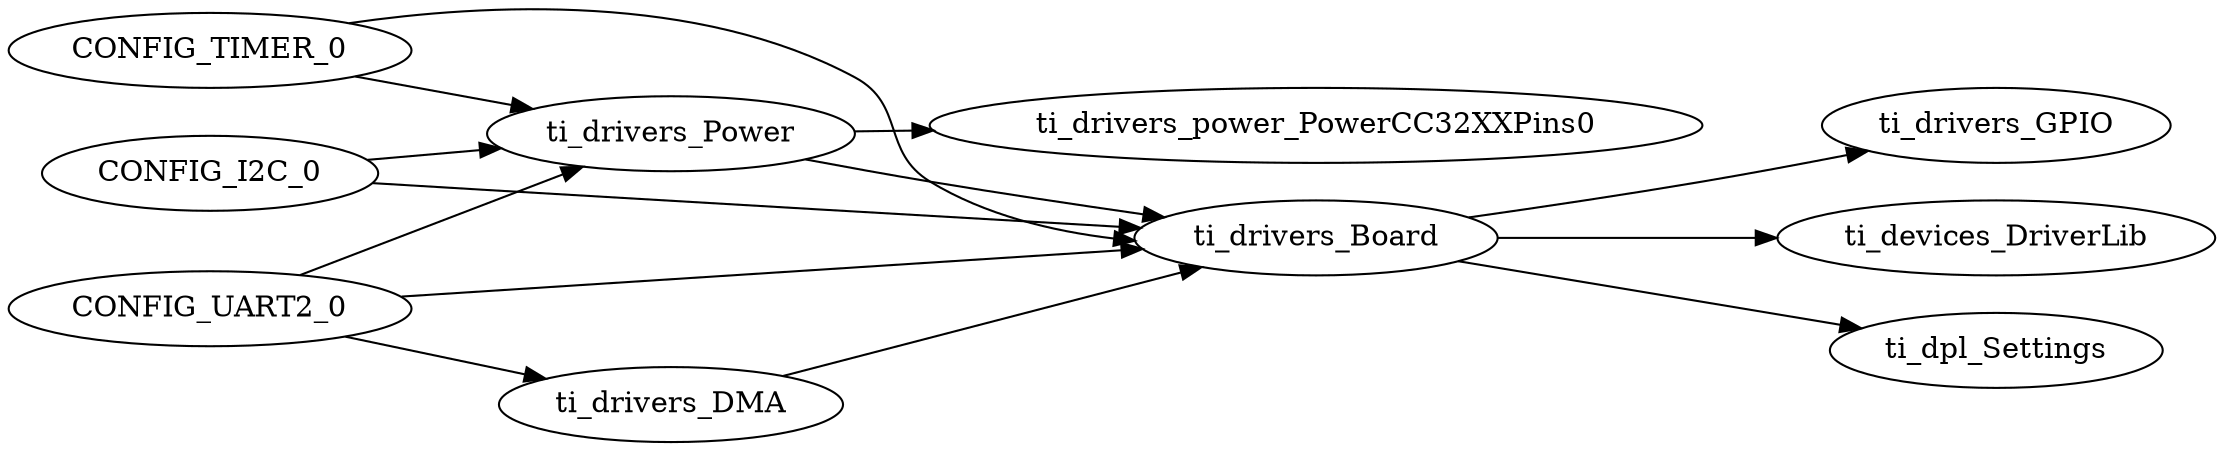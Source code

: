 digraph Model
{
    graph[rankdir=LR]

    // mod.$name=/ti/devices/DriverLib

    // mod.$name=/ti/dpl/Settings

    // mod.$name=/ti/drivers/Board
    ti_drivers_Board -> ti_drivers_GPIO
    ti_drivers_Board -> ti_devices_DriverLib
    ti_drivers_Board -> ti_dpl_Settings

    // mod.$name=/ti/drivers/DMA
    ti_drivers_DMA -> ti_drivers_Board

    // mod.$name=/ti/drivers/GPIO

    // mod.$name=/ti/drivers/I2C
    CONFIG_I2C_0 -> ti_drivers_Power
    CONFIG_I2C_0 -> ti_drivers_Board

    // mod.$name=/ti/drivers/Power
    ti_drivers_Power -> ti_drivers_Board
    ti_drivers_Power -> ti_drivers_power_PowerCC32XXPins0

    // mod.$name=/ti/drivers/Timer
    CONFIG_TIMER_0 -> ti_drivers_Power
    CONFIG_TIMER_0 -> ti_drivers_Board

    // mod.$name=/ti/drivers/UART2
    CONFIG_UART2_0 -> ti_drivers_DMA
    CONFIG_UART2_0 -> ti_drivers_Power
    CONFIG_UART2_0 -> ti_drivers_Board

    // mod.$name=/ti/drivers/power/PowerCC32XXPins
}
